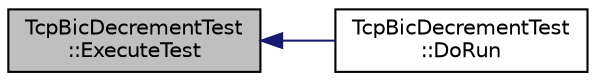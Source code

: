 digraph "TcpBicDecrementTest::ExecuteTest"
{
  edge [fontname="Helvetica",fontsize="10",labelfontname="Helvetica",labelfontsize="10"];
  node [fontname="Helvetica",fontsize="10",shape=record];
  rankdir="LR";
  Node1 [label="TcpBicDecrementTest\l::ExecuteTest",height=0.2,width=0.4,color="black", fillcolor="grey75", style="filled", fontcolor="black"];
  Node1 -> Node2 [dir="back",color="midnightblue",fontsize="10",style="solid"];
  Node2 [label="TcpBicDecrementTest\l::DoRun",height=0.2,width=0.4,color="black", fillcolor="white", style="filled",URL="$d8/dc5/classTcpBicDecrementTest.html#ac402ffc36b63361b8abd4935d043f48d",tooltip="Implementation to actually run this TestCase. "];
}

